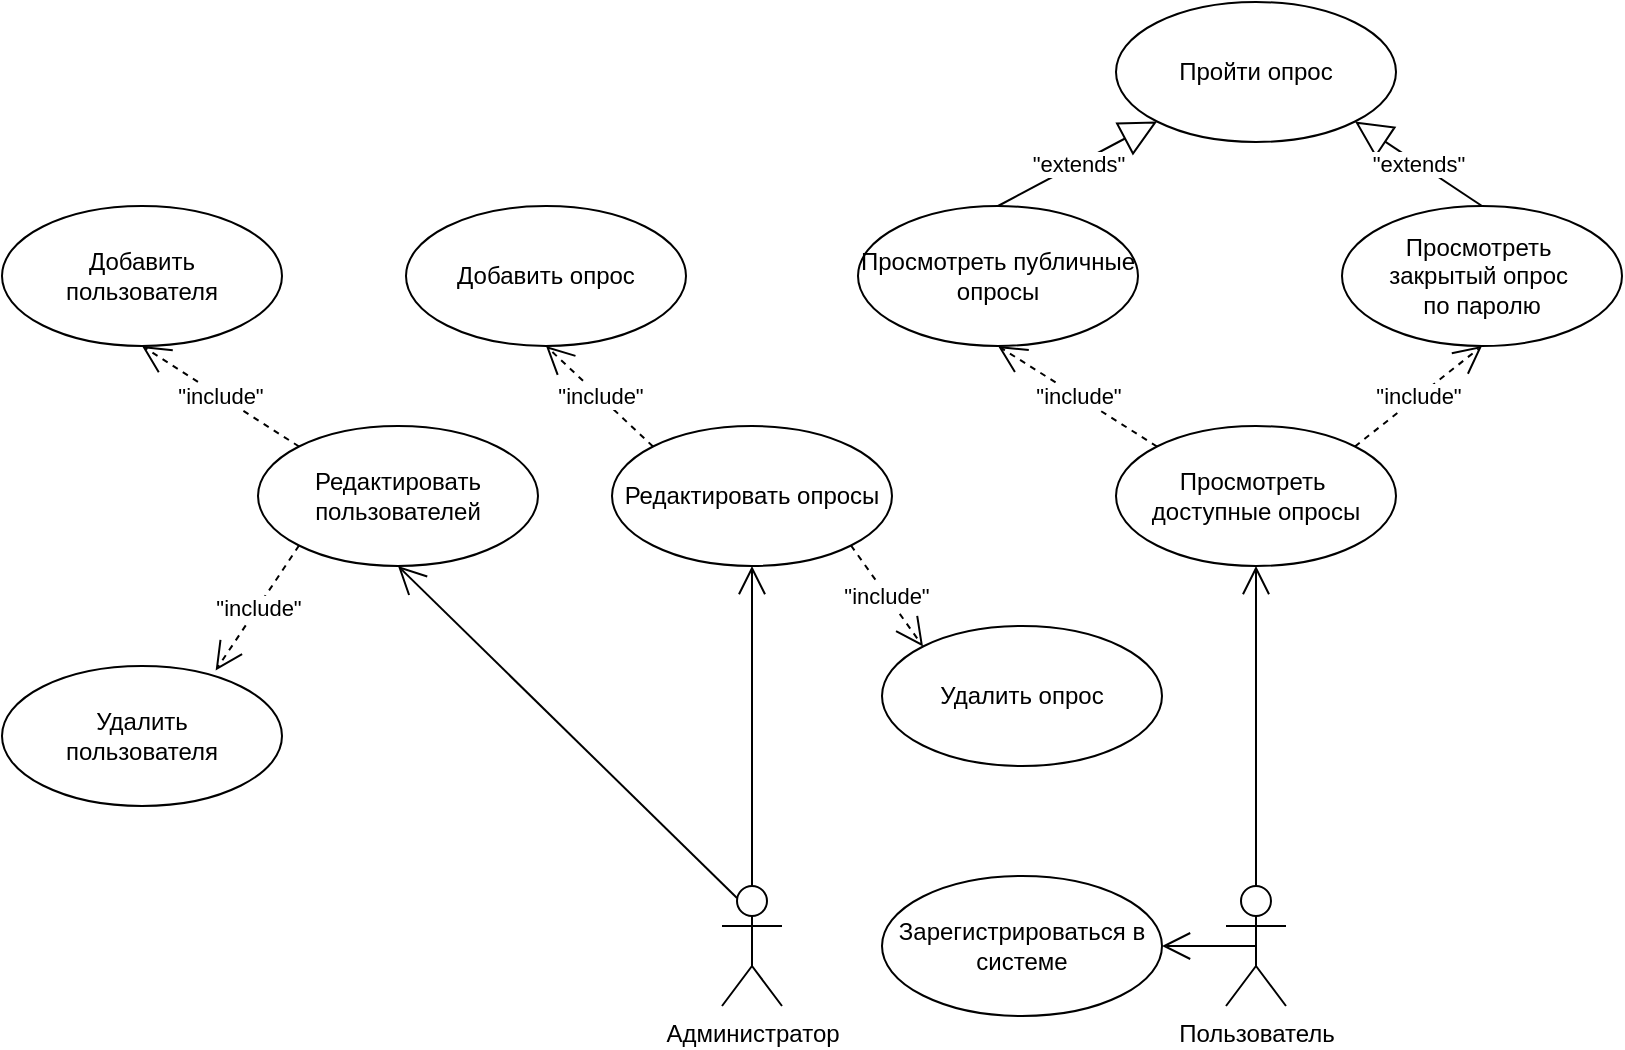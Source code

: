 <mxfile>
    <diagram id="Hx8mvnhxAQVQ_u2MRyCT" name="Use case">
        <mxGraphModel dx="909" dy="616" grid="0" gridSize="10" guides="1" tooltips="1" connect="1" arrows="1" fold="1" page="1" pageScale="1" pageWidth="827" pageHeight="1169" background="#ffffff" math="0" shadow="0">
            <root>
                <mxCell id="0"/>
                <mxCell id="1" parent="0"/>
                <mxCell id="3" value="Администратор" style="shape=umlActor;verticalLabelPosition=bottom;verticalAlign=top;html=1;outlineConnect=0;" parent="1" vertex="1">
                    <mxGeometry x="370" y="450" width="30" height="60" as="geometry"/>
                </mxCell>
                <mxCell id="4" value="Пользователь" style="shape=umlActor;verticalLabelPosition=bottom;verticalAlign=top;html=1;outlineConnect=0;" parent="1" vertex="1">
                    <mxGeometry x="622" y="450" width="30" height="60" as="geometry"/>
                </mxCell>
                <mxCell id="7" value="Редактировать&lt;div&gt;пользователей&lt;/div&gt;" style="ellipse;whiteSpace=wrap;html=1;" parent="1" vertex="1">
                    <mxGeometry x="138" y="220" width="140" height="70" as="geometry"/>
                </mxCell>
                <mxCell id="10" value="" style="endArrow=open;endFill=1;endSize=12;html=1;exitX=0.25;exitY=0.1;exitDx=0;exitDy=0;exitPerimeter=0;entryX=0.5;entryY=1;entryDx=0;entryDy=0;" parent="1" source="3" target="7" edge="1">
                    <mxGeometry width="160" relative="1" as="geometry">
                        <mxPoint x="350" y="320" as="sourcePoint"/>
                        <mxPoint x="510" y="320" as="targetPoint"/>
                    </mxGeometry>
                </mxCell>
                <mxCell id="11" value="Добавить&lt;div&gt;пользователя&lt;/div&gt;" style="ellipse;whiteSpace=wrap;html=1;" parent="1" vertex="1">
                    <mxGeometry x="10" y="110" width="140" height="70" as="geometry"/>
                </mxCell>
                <mxCell id="12" value="Удалить&lt;div&gt;пользователя&lt;/div&gt;" style="ellipse;whiteSpace=wrap;html=1;" vertex="1" parent="1">
                    <mxGeometry x="10" y="340" width="140" height="70" as="geometry"/>
                </mxCell>
                <mxCell id="13" value="&quot;include&quot;" style="endArrow=open;endSize=12;dashed=1;html=1;exitX=0;exitY=1;exitDx=0;exitDy=0;entryX=0.763;entryY=0.032;entryDx=0;entryDy=0;entryPerimeter=0;" edge="1" parent="1" source="7" target="12">
                    <mxGeometry width="160" relative="1" as="geometry">
                        <mxPoint x="293" y="330" as="sourcePoint"/>
                        <mxPoint x="453" y="330" as="targetPoint"/>
                    </mxGeometry>
                </mxCell>
                <mxCell id="14" value="&quot;include&quot;" style="endArrow=open;endSize=12;dashed=1;html=1;exitX=0;exitY=0;exitDx=0;exitDy=0;entryX=0.5;entryY=1;entryDx=0;entryDy=0;" edge="1" parent="1" source="7" target="11">
                    <mxGeometry width="160" relative="1" as="geometry">
                        <mxPoint x="73" y="179" as="sourcePoint"/>
                        <mxPoint x="233" y="179" as="targetPoint"/>
                    </mxGeometry>
                </mxCell>
                <mxCell id="15" value="Зарегистрироваться в системе" style="ellipse;whiteSpace=wrap;html=1;" vertex="1" parent="1">
                    <mxGeometry x="450" y="445" width="140" height="70" as="geometry"/>
                </mxCell>
                <mxCell id="16" value="" style="endArrow=open;endFill=1;endSize=12;html=1;exitX=0.5;exitY=0.5;exitDx=0;exitDy=0;exitPerimeter=0;entryX=1;entryY=0.5;entryDx=0;entryDy=0;" edge="1" parent="1" source="4" target="15">
                    <mxGeometry width="160" relative="1" as="geometry">
                        <mxPoint x="445" y="440" as="sourcePoint"/>
                        <mxPoint x="605" y="440" as="targetPoint"/>
                    </mxGeometry>
                </mxCell>
                <mxCell id="17" value="Просмотреть публичные опросы" style="ellipse;whiteSpace=wrap;html=1;" vertex="1" parent="1">
                    <mxGeometry x="438" y="110" width="140" height="70" as="geometry"/>
                </mxCell>
                <mxCell id="18" value="Пройти опрос" style="ellipse;whiteSpace=wrap;html=1;" vertex="1" parent="1">
                    <mxGeometry x="567" y="8" width="140" height="70" as="geometry"/>
                </mxCell>
                <mxCell id="19" value="&quot;extends&quot;" style="endArrow=block;endSize=16;endFill=0;html=1;exitX=0.5;exitY=0;exitDx=0;exitDy=0;entryX=0;entryY=1;entryDx=0;entryDy=0;" edge="1" parent="1" source="17" target="18">
                    <mxGeometry width="160" relative="1" as="geometry">
                        <mxPoint x="317" y="260" as="sourcePoint"/>
                        <mxPoint x="477" y="260" as="targetPoint"/>
                    </mxGeometry>
                </mxCell>
                <mxCell id="20" value="Просмотреть&amp;nbsp;&lt;div&gt;закрытый опрос&amp;nbsp;&lt;/div&gt;&lt;div&gt;по паролю&lt;/div&gt;" style="ellipse;whiteSpace=wrap;html=1;" vertex="1" parent="1">
                    <mxGeometry x="680" y="110" width="140" height="70" as="geometry"/>
                </mxCell>
                <mxCell id="21" value="&quot;extends&quot;" style="endArrow=block;endSize=16;endFill=0;html=1;exitX=0.5;exitY=0;exitDx=0;exitDy=0;entryX=1;entryY=1;entryDx=0;entryDy=0;" edge="1" parent="1" source="20" target="18">
                    <mxGeometry width="160" relative="1" as="geometry">
                        <mxPoint x="317" y="260" as="sourcePoint"/>
                        <mxPoint x="477" y="260" as="targetPoint"/>
                    </mxGeometry>
                </mxCell>
                <mxCell id="22" value="Просмотреть&amp;nbsp;&lt;div&gt;доступные опросы&lt;/div&gt;" style="ellipse;whiteSpace=wrap;html=1;" vertex="1" parent="1">
                    <mxGeometry x="567" y="220" width="140" height="70" as="geometry"/>
                </mxCell>
                <mxCell id="23" value="&quot;include&quot;" style="endArrow=open;endSize=12;dashed=1;html=1;exitX=0;exitY=0;exitDx=0;exitDy=0;entryX=0.5;entryY=1;entryDx=0;entryDy=0;" edge="1" parent="1" source="22" target="17">
                    <mxGeometry width="160" relative="1" as="geometry">
                        <mxPoint x="169" y="240" as="sourcePoint"/>
                        <mxPoint x="255" y="190" as="targetPoint"/>
                    </mxGeometry>
                </mxCell>
                <mxCell id="25" value="&quot;include&quot;" style="endArrow=open;endSize=12;dashed=1;html=1;entryX=0.5;entryY=1;entryDx=0;entryDy=0;exitX=1;exitY=0;exitDx=0;exitDy=0;" edge="1" parent="1" source="22" target="20">
                    <mxGeometry width="160" relative="1" as="geometry">
                        <mxPoint x="598" y="250" as="sourcePoint"/>
                        <mxPoint x="537" y="190" as="targetPoint"/>
                    </mxGeometry>
                </mxCell>
                <mxCell id="26" value="" style="endArrow=open;endFill=1;endSize=12;html=1;entryX=0.5;entryY=1;entryDx=0;entryDy=0;exitX=0.5;exitY=0;exitDx=0;exitDy=0;exitPerimeter=0;" edge="1" parent="1" source="4" target="22">
                    <mxGeometry width="160" relative="1" as="geometry">
                        <mxPoint x="690" y="450" as="sourcePoint"/>
                        <mxPoint x="620" y="290" as="targetPoint"/>
                    </mxGeometry>
                </mxCell>
                <mxCell id="27" value="Редактировать опросы" style="ellipse;whiteSpace=wrap;html=1;" vertex="1" parent="1">
                    <mxGeometry x="315" y="220" width="140" height="70" as="geometry"/>
                </mxCell>
                <mxCell id="28" value="" style="endArrow=open;endFill=1;endSize=12;html=1;exitX=0.5;exitY=0;exitDx=0;exitDy=0;exitPerimeter=0;entryX=0.5;entryY=1;entryDx=0;entryDy=0;" edge="1" parent="1" source="3" target="27">
                    <mxGeometry width="160" relative="1" as="geometry">
                        <mxPoint x="460" y="290" as="sourcePoint"/>
                        <mxPoint x="620" y="290" as="targetPoint"/>
                    </mxGeometry>
                </mxCell>
                <mxCell id="29" value="Добавить опрос" style="ellipse;whiteSpace=wrap;html=1;" vertex="1" parent="1">
                    <mxGeometry x="212" y="110" width="140" height="70" as="geometry"/>
                </mxCell>
                <mxCell id="30" value="Удалить опрос" style="ellipse;whiteSpace=wrap;html=1;" vertex="1" parent="1">
                    <mxGeometry x="450" y="320" width="140" height="70" as="geometry"/>
                </mxCell>
                <mxCell id="31" value="&quot;include&quot;" style="endArrow=open;endSize=12;dashed=1;html=1;exitX=0;exitY=0;exitDx=0;exitDy=0;entryX=0.5;entryY=1;entryDx=0;entryDy=0;" edge="1" parent="1" source="27" target="29">
                    <mxGeometry width="160" relative="1" as="geometry">
                        <mxPoint x="169" y="240" as="sourcePoint"/>
                        <mxPoint x="78" y="190" as="targetPoint"/>
                    </mxGeometry>
                </mxCell>
                <mxCell id="32" value="&quot;include&quot;" style="endArrow=open;endSize=12;dashed=1;html=1;exitX=1;exitY=1;exitDx=0;exitDy=0;entryX=0;entryY=0;entryDx=0;entryDy=0;" edge="1" parent="1" source="27" target="30">
                    <mxGeometry width="160" relative="1" as="geometry">
                        <mxPoint x="169" y="240" as="sourcePoint"/>
                        <mxPoint x="78" y="190" as="targetPoint"/>
                    </mxGeometry>
                </mxCell>
            </root>
        </mxGraphModel>
    </diagram>
</mxfile>